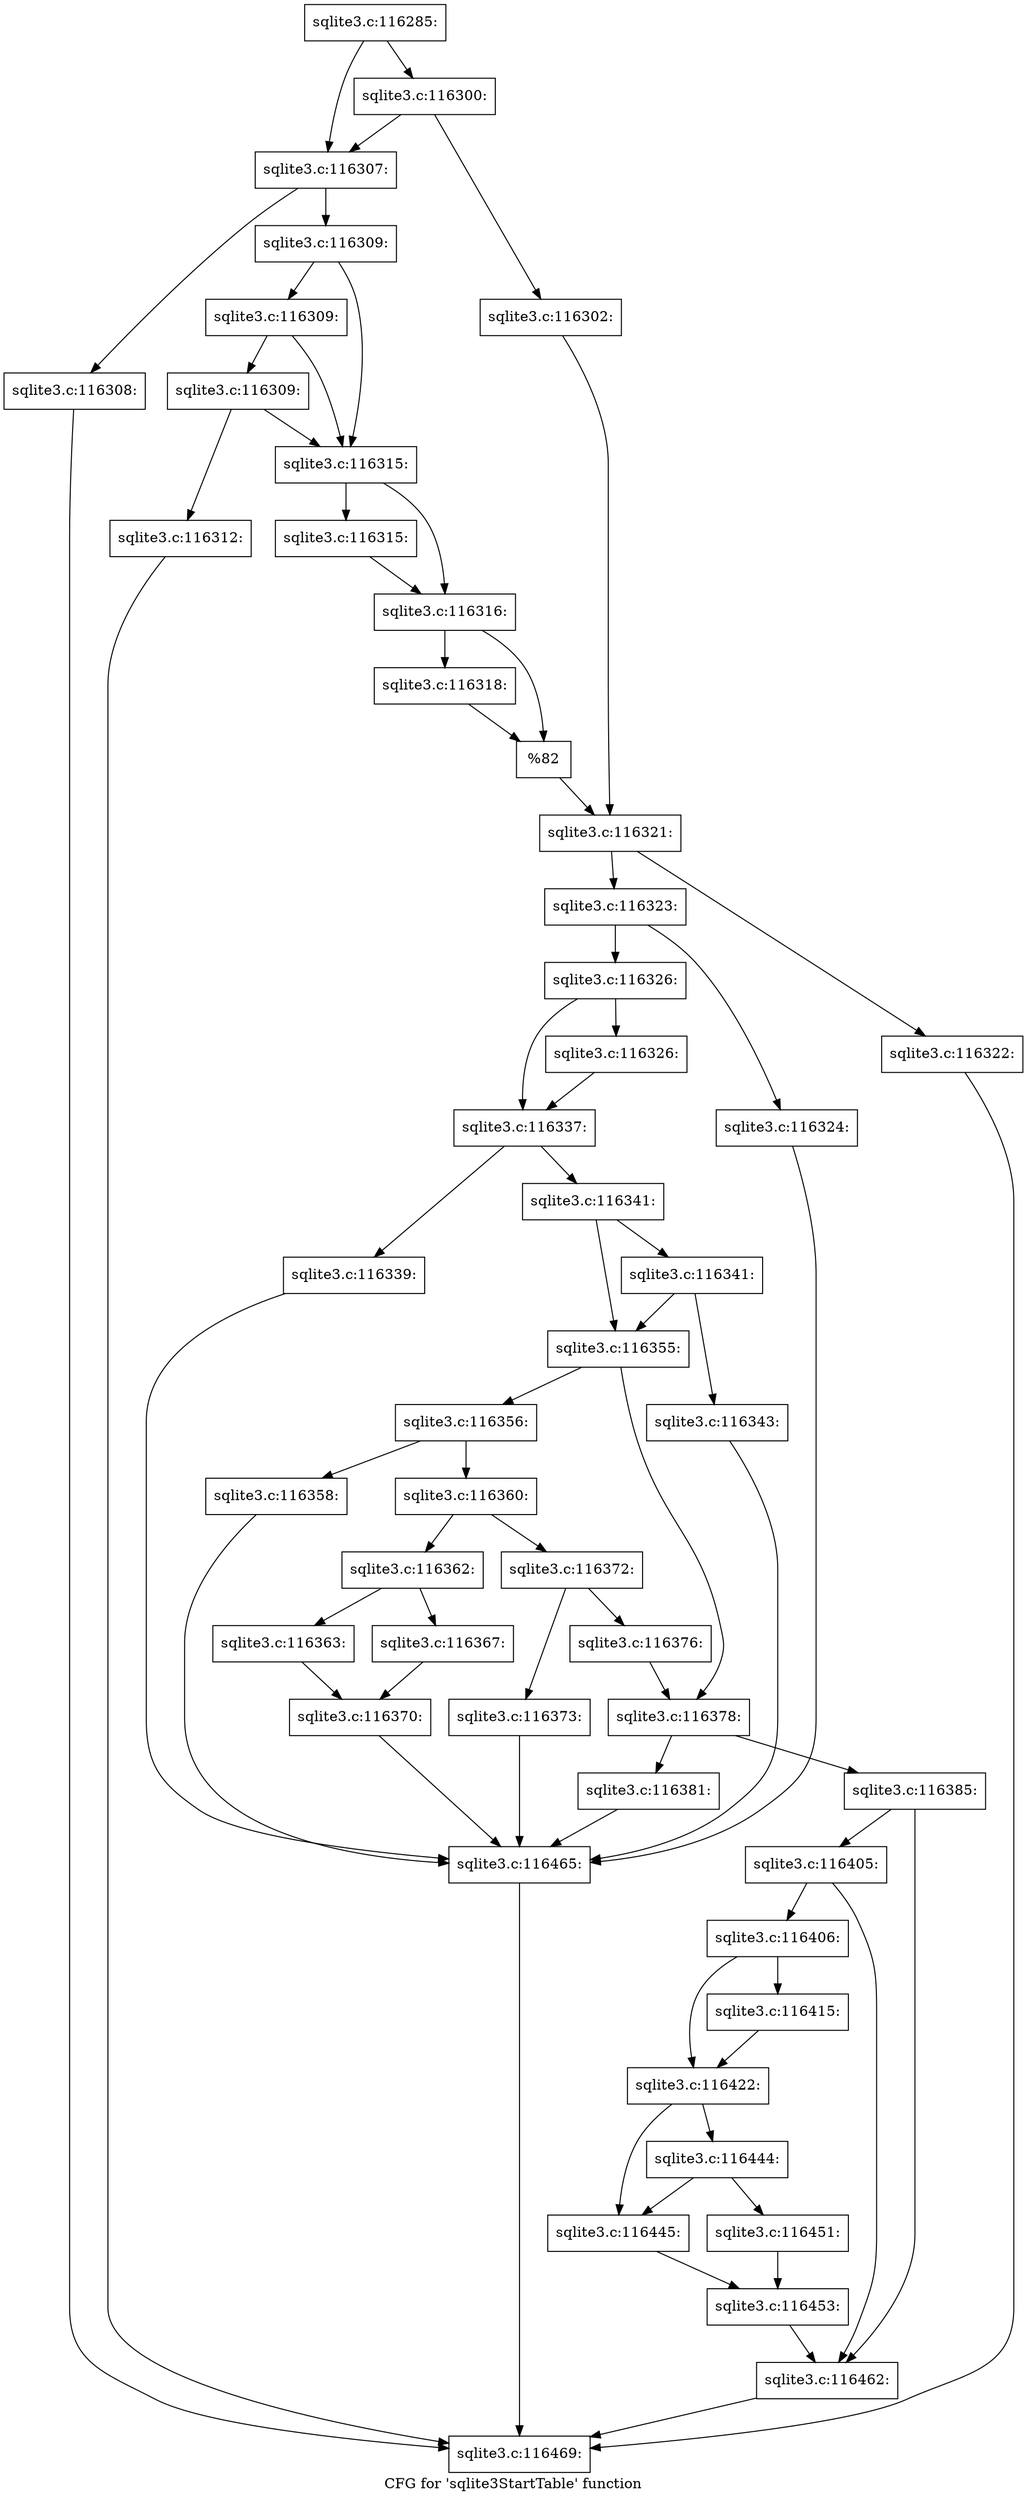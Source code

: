 digraph "CFG for 'sqlite3StartTable' function" {
	label="CFG for 'sqlite3StartTable' function";

	Node0x55c0f8d682c0 [shape=record,label="{sqlite3.c:116285:}"];
	Node0x55c0f8d682c0 -> Node0x55c0f8d6bfd0;
	Node0x55c0f8d682c0 -> Node0x55c0f8d6bf80;
	Node0x55c0f8d6bfd0 [shape=record,label="{sqlite3.c:116300:}"];
	Node0x55c0f8d6bfd0 -> Node0x55c0f8d6bee0;
	Node0x55c0f8d6bfd0 -> Node0x55c0f8d6bf80;
	Node0x55c0f8d6bee0 [shape=record,label="{sqlite3.c:116302:}"];
	Node0x55c0f8d6bee0 -> Node0x55c0f8d6bf30;
	Node0x55c0f8d6bf80 [shape=record,label="{sqlite3.c:116307:}"];
	Node0x55c0f8d6bf80 -> Node0x55c0f60c7200;
	Node0x55c0f8d6bf80 -> Node0x55c0f8d6ddd0;
	Node0x55c0f60c7200 [shape=record,label="{sqlite3.c:116308:}"];
	Node0x55c0f60c7200 -> Node0x55c0f8d66160;
	Node0x55c0f8d6ddd0 [shape=record,label="{sqlite3.c:116309:}"];
	Node0x55c0f8d6ddd0 -> Node0x55c0f8d6e510;
	Node0x55c0f8d6ddd0 -> Node0x55c0f8d6e440;
	Node0x55c0f8d6e510 [shape=record,label="{sqlite3.c:116309:}"];
	Node0x55c0f8d6e510 -> Node0x55c0f8d6e490;
	Node0x55c0f8d6e510 -> Node0x55c0f8d6e440;
	Node0x55c0f8d6e490 [shape=record,label="{sqlite3.c:116309:}"];
	Node0x55c0f8d6e490 -> Node0x55c0f8d6e3f0;
	Node0x55c0f8d6e490 -> Node0x55c0f8d6e440;
	Node0x55c0f8d6e3f0 [shape=record,label="{sqlite3.c:116312:}"];
	Node0x55c0f8d6e3f0 -> Node0x55c0f8d66160;
	Node0x55c0f8d6e440 [shape=record,label="{sqlite3.c:116315:}"];
	Node0x55c0f8d6e440 -> Node0x55c0f8d6f070;
	Node0x55c0f8d6e440 -> Node0x55c0f8d6f0c0;
	Node0x55c0f8d6f070 [shape=record,label="{sqlite3.c:116315:}"];
	Node0x55c0f8d6f070 -> Node0x55c0f8d6f0c0;
	Node0x55c0f8d6f0c0 [shape=record,label="{sqlite3.c:116316:}"];
	Node0x55c0f8d6f0c0 -> Node0x55c0f8d6f790;
	Node0x55c0f8d6f0c0 -> Node0x55c0f8d6f7e0;
	Node0x55c0f8d6f790 [shape=record,label="{sqlite3.c:116318:}"];
	Node0x55c0f8d6f790 -> Node0x55c0f8d6f7e0;
	Node0x55c0f8d6f7e0 [shape=record,label="{%82}"];
	Node0x55c0f8d6f7e0 -> Node0x55c0f8d6bf30;
	Node0x55c0f8d6bf30 [shape=record,label="{sqlite3.c:116321:}"];
	Node0x55c0f8d6bf30 -> Node0x55c0f8d70620;
	Node0x55c0f8d6bf30 -> Node0x55c0f8d70670;
	Node0x55c0f8d70620 [shape=record,label="{sqlite3.c:116322:}"];
	Node0x55c0f8d70620 -> Node0x55c0f8d66160;
	Node0x55c0f8d70670 [shape=record,label="{sqlite3.c:116323:}"];
	Node0x55c0f8d70670 -> Node0x55c0f8d70a70;
	Node0x55c0f8d70670 -> Node0x55c0f8d70ac0;
	Node0x55c0f8d70a70 [shape=record,label="{sqlite3.c:116324:}"];
	Node0x55c0f8d70a70 -> Node0x55c0f60c72a0;
	Node0x55c0f8d70ac0 [shape=record,label="{sqlite3.c:116326:}"];
	Node0x55c0f8d70ac0 -> Node0x55c0f8d712a0;
	Node0x55c0f8d70ac0 -> Node0x55c0f8d70d50;
	Node0x55c0f8d712a0 [shape=record,label="{sqlite3.c:116326:}"];
	Node0x55c0f8d712a0 -> Node0x55c0f8d70d50;
	Node0x55c0f8d70d50 [shape=record,label="{sqlite3.c:116337:}"];
	Node0x55c0f8d70d50 -> Node0x55c0f8d73ba0;
	Node0x55c0f8d70d50 -> Node0x55c0f8d73bf0;
	Node0x55c0f8d73ba0 [shape=record,label="{sqlite3.c:116339:}"];
	Node0x55c0f8d73ba0 -> Node0x55c0f60c72a0;
	Node0x55c0f8d73bf0 [shape=record,label="{sqlite3.c:116341:}"];
	Node0x55c0f8d73bf0 -> Node0x55c0f8d74460;
	Node0x55c0f8d73bf0 -> Node0x55c0f8d744b0;
	Node0x55c0f8d744b0 [shape=record,label="{sqlite3.c:116341:}"];
	Node0x55c0f8d744b0 -> Node0x55c0f8d74060;
	Node0x55c0f8d744b0 -> Node0x55c0f8d74460;
	Node0x55c0f8d74060 [shape=record,label="{sqlite3.c:116343:}"];
	Node0x55c0f8d74060 -> Node0x55c0f60c72a0;
	Node0x55c0f8d74460 [shape=record,label="{sqlite3.c:116355:}"];
	Node0x55c0f8d74460 -> Node0x55c0f8d75310;
	Node0x55c0f8d74460 -> Node0x55c0f8d74eb0;
	Node0x55c0f8d74eb0 [shape=record,label="{sqlite3.c:116356:}"];
	Node0x55c0f8d74eb0 -> Node0x55c0f8d76080;
	Node0x55c0f8d74eb0 -> Node0x55c0f8d760d0;
	Node0x55c0f8d76080 [shape=record,label="{sqlite3.c:116358:}"];
	Node0x55c0f8d76080 -> Node0x55c0f60c72a0;
	Node0x55c0f8d760d0 [shape=record,label="{sqlite3.c:116360:}"];
	Node0x55c0f8d760d0 -> Node0x55c0f8d76a80;
	Node0x55c0f8d760d0 -> Node0x55c0f8d76ad0;
	Node0x55c0f8d76a80 [shape=record,label="{sqlite3.c:116362:}"];
	Node0x55c0f8d76a80 -> Node0x55c0f8d76eb0;
	Node0x55c0f8d76a80 -> Node0x55c0f8d76e10;
	Node0x55c0f8d76e10 [shape=record,label="{sqlite3.c:116363:}"];
	Node0x55c0f8d76e10 -> Node0x55c0f8d76e60;
	Node0x55c0f8d76eb0 [shape=record,label="{sqlite3.c:116367:}"];
	Node0x55c0f8d76eb0 -> Node0x55c0f8d76e60;
	Node0x55c0f8d76e60 [shape=record,label="{sqlite3.c:116370:}"];
	Node0x55c0f8d76e60 -> Node0x55c0f60c72a0;
	Node0x55c0f8d76ad0 [shape=record,label="{sqlite3.c:116372:}"];
	Node0x55c0f8d76ad0 -> Node0x55c0f60c7430;
	Node0x55c0f8d76ad0 -> Node0x55c0f8d78860;
	Node0x55c0f60c7430 [shape=record,label="{sqlite3.c:116373:}"];
	Node0x55c0f60c7430 -> Node0x55c0f60c72a0;
	Node0x55c0f8d78860 [shape=record,label="{sqlite3.c:116376:}"];
	Node0x55c0f8d78860 -> Node0x55c0f8d75310;
	Node0x55c0f8d75310 [shape=record,label="{sqlite3.c:116378:}"];
	Node0x55c0f8d75310 -> Node0x55c0f8d79350;
	Node0x55c0f8d75310 -> Node0x55c0f8d793a0;
	Node0x55c0f8d79350 [shape=record,label="{sqlite3.c:116381:}"];
	Node0x55c0f8d79350 -> Node0x55c0f60c72a0;
	Node0x55c0f8d793a0 [shape=record,label="{sqlite3.c:116385:}"];
	Node0x55c0f8d793a0 -> Node0x55c0f8d7b3a0;
	Node0x55c0f8d793a0 -> Node0x55c0f8d7b3f0;
	Node0x55c0f8d7b3f0 [shape=record,label="{sqlite3.c:116405:}"];
	Node0x55c0f8d7b3f0 -> Node0x55c0f8d7b350;
	Node0x55c0f8d7b3f0 -> Node0x55c0f8d7b3a0;
	Node0x55c0f8d7b350 [shape=record,label="{sqlite3.c:116406:}"];
	Node0x55c0f8d7b350 -> Node0x55c0f60cad00;
	Node0x55c0f8d7b350 -> Node0x55c0f8d7d4b0;
	Node0x55c0f60cad00 [shape=record,label="{sqlite3.c:116415:}"];
	Node0x55c0f60cad00 -> Node0x55c0f8d7d4b0;
	Node0x55c0f8d7d4b0 [shape=record,label="{sqlite3.c:116422:}"];
	Node0x55c0f8d7d4b0 -> Node0x55c0f8d7ead0;
	Node0x55c0f8d7d4b0 -> Node0x55c0f8d80130;
	Node0x55c0f8d80130 [shape=record,label="{sqlite3.c:116444:}"];
	Node0x55c0f8d80130 -> Node0x55c0f8d7ead0;
	Node0x55c0f8d80130 -> Node0x55c0f8d800e0;
	Node0x55c0f8d7ead0 [shape=record,label="{sqlite3.c:116445:}"];
	Node0x55c0f8d7ead0 -> Node0x55c0f8d80090;
	Node0x55c0f8d800e0 [shape=record,label="{sqlite3.c:116451:}"];
	Node0x55c0f8d800e0 -> Node0x55c0f8d80090;
	Node0x55c0f8d80090 [shape=record,label="{sqlite3.c:116453:}"];
	Node0x55c0f8d80090 -> Node0x55c0f8d7b3a0;
	Node0x55c0f8d7b3a0 [shape=record,label="{sqlite3.c:116462:}"];
	Node0x55c0f8d7b3a0 -> Node0x55c0f8d66160;
	Node0x55c0f60c72a0 [shape=record,label="{sqlite3.c:116465:}"];
	Node0x55c0f60c72a0 -> Node0x55c0f8d66160;
	Node0x55c0f8d66160 [shape=record,label="{sqlite3.c:116469:}"];
}
